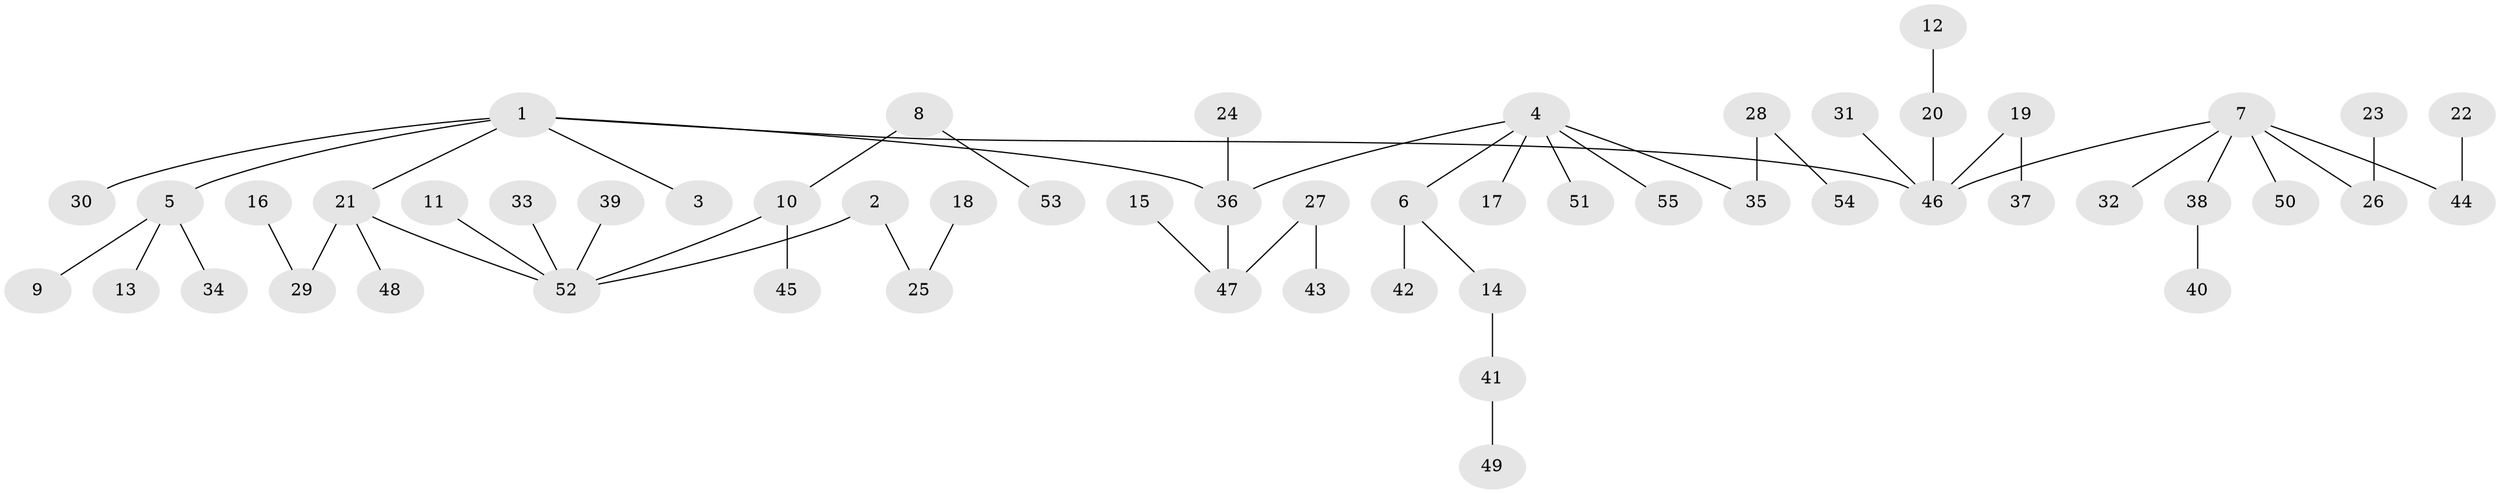 // original degree distribution, {5: 0.01818181818181818, 4: 0.045454545454545456, 2: 0.3181818181818182, 6: 0.02727272727272727, 8: 0.00909090909090909, 3: 0.12727272727272726, 1: 0.45454545454545453}
// Generated by graph-tools (version 1.1) at 2025/02/03/09/25 03:02:20]
// undirected, 55 vertices, 54 edges
graph export_dot {
graph [start="1"]
  node [color=gray90,style=filled];
  1;
  2;
  3;
  4;
  5;
  6;
  7;
  8;
  9;
  10;
  11;
  12;
  13;
  14;
  15;
  16;
  17;
  18;
  19;
  20;
  21;
  22;
  23;
  24;
  25;
  26;
  27;
  28;
  29;
  30;
  31;
  32;
  33;
  34;
  35;
  36;
  37;
  38;
  39;
  40;
  41;
  42;
  43;
  44;
  45;
  46;
  47;
  48;
  49;
  50;
  51;
  52;
  53;
  54;
  55;
  1 -- 3 [weight=1.0];
  1 -- 5 [weight=1.0];
  1 -- 21 [weight=1.0];
  1 -- 30 [weight=1.0];
  1 -- 36 [weight=1.0];
  1 -- 46 [weight=1.0];
  2 -- 25 [weight=1.0];
  2 -- 52 [weight=1.0];
  4 -- 6 [weight=1.0];
  4 -- 17 [weight=1.0];
  4 -- 35 [weight=1.0];
  4 -- 36 [weight=1.0];
  4 -- 51 [weight=1.0];
  4 -- 55 [weight=1.0];
  5 -- 9 [weight=1.0];
  5 -- 13 [weight=1.0];
  5 -- 34 [weight=1.0];
  6 -- 14 [weight=1.0];
  6 -- 42 [weight=1.0];
  7 -- 26 [weight=1.0];
  7 -- 32 [weight=1.0];
  7 -- 38 [weight=1.0];
  7 -- 44 [weight=1.0];
  7 -- 46 [weight=1.0];
  7 -- 50 [weight=1.0];
  8 -- 10 [weight=1.0];
  8 -- 53 [weight=1.0];
  10 -- 45 [weight=1.0];
  10 -- 52 [weight=1.0];
  11 -- 52 [weight=1.0];
  12 -- 20 [weight=1.0];
  14 -- 41 [weight=1.0];
  15 -- 47 [weight=1.0];
  16 -- 29 [weight=1.0];
  18 -- 25 [weight=1.0];
  19 -- 37 [weight=1.0];
  19 -- 46 [weight=1.0];
  20 -- 46 [weight=1.0];
  21 -- 29 [weight=1.0];
  21 -- 48 [weight=1.0];
  21 -- 52 [weight=1.0];
  22 -- 44 [weight=1.0];
  23 -- 26 [weight=1.0];
  24 -- 36 [weight=1.0];
  27 -- 43 [weight=1.0];
  27 -- 47 [weight=1.0];
  28 -- 35 [weight=1.0];
  28 -- 54 [weight=1.0];
  31 -- 46 [weight=1.0];
  33 -- 52 [weight=1.0];
  36 -- 47 [weight=1.0];
  38 -- 40 [weight=1.0];
  39 -- 52 [weight=1.0];
  41 -- 49 [weight=1.0];
}
